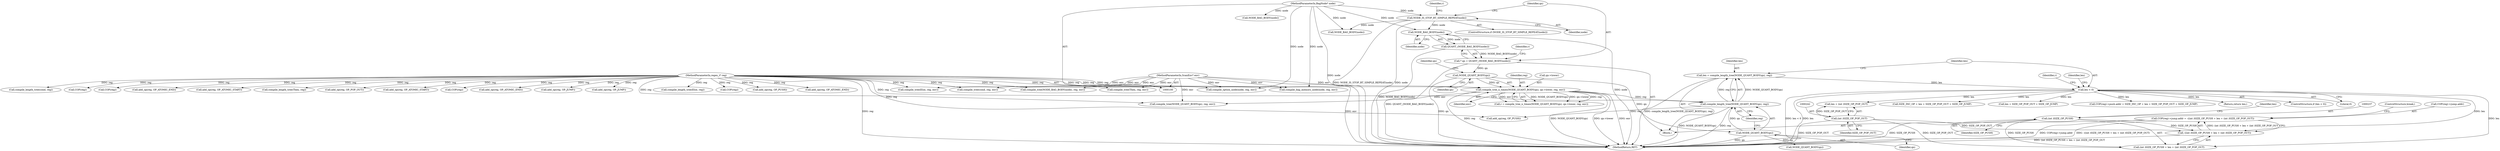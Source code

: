 digraph "0_oniguruma_c509265c5f6ae7264f7b8a8aae1cfa5fc59d108c@integer" {
"1000227" [label="(Call,COP(reg)->jump.addr = -((int )SIZE_OP_PUSH + len + (int )SIZE_OP_POP_OUT))"];
"1000234" [label="(Call,-((int )SIZE_OP_PUSH + len + (int )SIZE_OP_POP_OUT))"];
"1000236" [label="(Call,(int )SIZE_OP_PUSH)"];
"1000162" [label="(Call,len < 0)"];
"1000155" [label="(Call,len = compile_length_tree(NODE_QUANT_BODY(qn), reg))"];
"1000157" [label="(Call,compile_length_tree(NODE_QUANT_BODY(qn), reg))"];
"1000158" [label="(Call,NODE_QUANT_BODY(qn))"];
"1000142" [label="(Call,NODE_QUANT_BODY(qn))"];
"1000134" [label="(Call,* qn = QUANT_(NODE_BAG_BODY(node)))"];
"1000136" [label="(Call,QUANT_(NODE_BAG_BODY(node)))"];
"1000137" [label="(Call,NODE_BAG_BODY(node))"];
"1000130" [label="(Call,NODE_IS_STOP_BT_SIMPLE_REPEAT(node))"];
"1000101" [label="(MethodParameterIn,BagNode* node)"];
"1000141" [label="(Call,compile_tree_n_times(NODE_QUANT_BODY(qn), qn->lower, reg, env))"];
"1000102" [label="(MethodParameterIn,regex_t* reg)"];
"1000103" [label="(MethodParameterIn,ScanEnv* env)"];
"1000241" [label="(Call,(int )SIZE_OP_POP_OUT)"];
"1000158" [label="(Call,NODE_QUANT_BODY(qn))"];
"1000434" [label="(Call,add_op(reg, OP_JUMP))"];
"1000169" [label="(Call,add_op(reg, OP_PUSH))"];
"1000185" [label="(Call,SIZE_INC_OP + len + SIZE_OP_POP_OUT + SIZE_OP_JUMP)"];
"1000163" [label="(Identifier,len)"];
"1000187" [label="(Call,len + SIZE_OP_POP_OUT + SIZE_OP_JUMP)"];
"1000419" [label="(Call,compile_length_tree(Else, reg))"];
"1000115" [label="(Call,compile_bag_memory_node(node, reg, env))"];
"1000227" [label="(Call,COP(reg)->jump.addr = -((int )SIZE_OP_PUSH + len + (int )SIZE_OP_POP_OUT))"];
"1000194" [label="(Call,compile_tree(NODE_QUANT_BODY(qn), reg, env))"];
"1000181" [label="(Call,COP(reg))"];
"1000355" [label="(Call,add_op(reg, OP_PUSH))"];
"1000178" [label="(Call,COP(reg)->push.addr = SIZE_INC_OP + len + SIZE_OP_POP_OUT + SIZE_OP_JUMP)"];
"1000388" [label="(Call,add_op(reg, OP_ATOMIC_END))"];
"1000234" [label="(Call,-((int )SIZE_OP_PUSH + len + (int )SIZE_OP_POP_OUT))"];
"1000123" [label="(Call,compile_option_node(node, reg, env))"];
"1000147" [label="(Identifier,reg)"];
"1000238" [label="(Identifier,SIZE_OP_PUSH)"];
"1000142" [label="(Call,NODE_QUANT_BODY(qn))"];
"1000144" [label="(Call,qn->lower)"];
"1000156" [label="(Identifier,len)"];
"1000472" [label="(Call,compile_tree(Else, reg, env))"];
"1000240" [label="(Identifier,len)"];
"1000141" [label="(Call,compile_tree_n_times(NODE_QUANT_BODY(qn), qn->lower, reg, env))"];
"1000143" [label="(Identifier,qn)"];
"1000138" [label="(Identifier,node)"];
"1000155" [label="(Call,len = compile_length_tree(NODE_QUANT_BODY(qn), reg))"];
"1000235" [label="(Call,(int )SIZE_OP_PUSH + len + (int )SIZE_OP_POP_OUT)"];
"1000195" [label="(Call,NODE_QUANT_BODY(qn))"];
"1000130" [label="(Call,NODE_IS_STOP_BT_SIMPLE_REPEAT(node))"];
"1000162" [label="(Call,len < 0)"];
"1000285" [label="(Call,NODE_BAG_BODY(node))"];
"1000241" [label="(Call,(int )SIZE_OP_POP_OUT)"];
"1000165" [label="(Return,return len;)"];
"1000102" [label="(MethodParameterIn,regex_t* reg)"];
"1000134" [label="(Call,* qn = QUANT_(NODE_BAG_BODY(node)))"];
"1000140" [label="(Identifier,r)"];
"1000259" [label="(Call,compile_tree(NODE_BAG_BODY(node), reg, env))"];
"1000135" [label="(Identifier,qn)"];
"1000137" [label="(Call,NODE_BAG_BODY(node))"];
"1000316" [label="(Call,compile_length_tree(cond, reg))"];
"1000446" [label="(Call,COP(reg))"];
"1000168" [label="(Identifier,r)"];
"1000239" [label="(Call,len + (int )SIZE_OP_POP_OUT)"];
"1000230" [label="(Call,COP(reg))"];
"1000247" [label="(Identifier,r)"];
"1000403" [label="(Call,compile_tree(Then, reg, env))"];
"1000159" [label="(Identifier,qn)"];
"1000103" [label="(MethodParameterIn,ScanEnv* env)"];
"1000161" [label="(ControlStructure,if (len < 0))"];
"1000166" [label="(Identifier,len)"];
"1000136" [label="(Call,QUANT_(NODE_BAG_BODY(node)))"];
"1000272" [label="(Call,add_op(reg, OP_ATOMIC_END))"];
"1000164" [label="(Literal,0)"];
"1000157" [label="(Call,compile_length_tree(NODE_QUANT_BODY(qn), reg))"];
"1000260" [label="(Call,NODE_BAG_BODY(node))"];
"1000129" [label="(ControlStructure,if (NODE_IS_STOP_BT_SIMPLE_REPEAT(node)))"];
"1000139" [label="(Call,r = compile_tree_n_times(NODE_QUANT_BODY(qn), qn->lower, reg, env))"];
"1000148" [label="(Identifier,env)"];
"1000305" [label="(Call,add_op(reg, OP_ATOMIC_START))"];
"1000331" [label="(Call,compile_length_tree(Then, reg))"];
"1000376" [label="(Call,compile_tree(cond, reg, env))"];
"1000145" [label="(Identifier,qn)"];
"1000479" [label="(MethodReturn,RET)"];
"1000275" [label="(ControlStructure,break;)"];
"1000207" [label="(Call,add_op(reg, OP_POP_OUT))"];
"1000248" [label="(Call,add_op(reg, OP_ATOMIC_START))"];
"1000101" [label="(MethodParameterIn,BagNode* node)"];
"1000367" [label="(Call,COP(reg))"];
"1000132" [label="(Block,)"];
"1000236" [label="(Call,(int )SIZE_OP_PUSH)"];
"1000131" [label="(Identifier,node)"];
"1000160" [label="(Identifier,reg)"];
"1000243" [label="(Identifier,SIZE_OP_POP_OUT)"];
"1000228" [label="(Call,COP(reg)->jump.addr)"];
"1000457" [label="(Call,add_op(reg, OP_ATOMIC_END))"];
"1000218" [label="(Call,add_op(reg, OP_JUMP))"];
"1000227" -> "1000132"  [label="AST: "];
"1000227" -> "1000234"  [label="CFG: "];
"1000228" -> "1000227"  [label="AST: "];
"1000234" -> "1000227"  [label="AST: "];
"1000275" -> "1000227"  [label="CFG: "];
"1000227" -> "1000479"  [label="DDG: COP(reg)->jump.addr"];
"1000227" -> "1000479"  [label="DDG: -((int )SIZE_OP_PUSH + len + (int )SIZE_OP_POP_OUT)"];
"1000234" -> "1000227"  [label="DDG: (int )SIZE_OP_PUSH + len + (int )SIZE_OP_POP_OUT"];
"1000234" -> "1000235"  [label="CFG: "];
"1000235" -> "1000234"  [label="AST: "];
"1000234" -> "1000479"  [label="DDG: (int )SIZE_OP_PUSH + len + (int )SIZE_OP_POP_OUT"];
"1000236" -> "1000234"  [label="DDG: SIZE_OP_PUSH"];
"1000162" -> "1000234"  [label="DDG: len"];
"1000241" -> "1000234"  [label="DDG: SIZE_OP_POP_OUT"];
"1000236" -> "1000235"  [label="AST: "];
"1000236" -> "1000238"  [label="CFG: "];
"1000237" -> "1000236"  [label="AST: "];
"1000238" -> "1000236"  [label="AST: "];
"1000240" -> "1000236"  [label="CFG: "];
"1000236" -> "1000479"  [label="DDG: SIZE_OP_PUSH"];
"1000236" -> "1000235"  [label="DDG: SIZE_OP_PUSH"];
"1000162" -> "1000161"  [label="AST: "];
"1000162" -> "1000164"  [label="CFG: "];
"1000163" -> "1000162"  [label="AST: "];
"1000164" -> "1000162"  [label="AST: "];
"1000166" -> "1000162"  [label="CFG: "];
"1000168" -> "1000162"  [label="CFG: "];
"1000162" -> "1000479"  [label="DDG: len"];
"1000162" -> "1000479"  [label="DDG: len < 0"];
"1000155" -> "1000162"  [label="DDG: len"];
"1000162" -> "1000165"  [label="DDG: len"];
"1000162" -> "1000178"  [label="DDG: len"];
"1000162" -> "1000185"  [label="DDG: len"];
"1000162" -> "1000187"  [label="DDG: len"];
"1000162" -> "1000235"  [label="DDG: len"];
"1000162" -> "1000239"  [label="DDG: len"];
"1000155" -> "1000132"  [label="AST: "];
"1000155" -> "1000157"  [label="CFG: "];
"1000156" -> "1000155"  [label="AST: "];
"1000157" -> "1000155"  [label="AST: "];
"1000163" -> "1000155"  [label="CFG: "];
"1000155" -> "1000479"  [label="DDG: compile_length_tree(NODE_QUANT_BODY(qn), reg)"];
"1000157" -> "1000155"  [label="DDG: NODE_QUANT_BODY(qn)"];
"1000157" -> "1000155"  [label="DDG: reg"];
"1000157" -> "1000160"  [label="CFG: "];
"1000158" -> "1000157"  [label="AST: "];
"1000160" -> "1000157"  [label="AST: "];
"1000157" -> "1000479"  [label="DDG: reg"];
"1000157" -> "1000479"  [label="DDG: NODE_QUANT_BODY(qn)"];
"1000158" -> "1000157"  [label="DDG: qn"];
"1000141" -> "1000157"  [label="DDG: reg"];
"1000102" -> "1000157"  [label="DDG: reg"];
"1000157" -> "1000169"  [label="DDG: reg"];
"1000158" -> "1000159"  [label="CFG: "];
"1000159" -> "1000158"  [label="AST: "];
"1000160" -> "1000158"  [label="CFG: "];
"1000158" -> "1000479"  [label="DDG: qn"];
"1000142" -> "1000158"  [label="DDG: qn"];
"1000158" -> "1000195"  [label="DDG: qn"];
"1000142" -> "1000141"  [label="AST: "];
"1000142" -> "1000143"  [label="CFG: "];
"1000143" -> "1000142"  [label="AST: "];
"1000145" -> "1000142"  [label="CFG: "];
"1000142" -> "1000479"  [label="DDG: qn"];
"1000142" -> "1000141"  [label="DDG: qn"];
"1000134" -> "1000142"  [label="DDG: qn"];
"1000134" -> "1000132"  [label="AST: "];
"1000134" -> "1000136"  [label="CFG: "];
"1000135" -> "1000134"  [label="AST: "];
"1000136" -> "1000134"  [label="AST: "];
"1000140" -> "1000134"  [label="CFG: "];
"1000134" -> "1000479"  [label="DDG: QUANT_(NODE_BAG_BODY(node))"];
"1000136" -> "1000134"  [label="DDG: NODE_BAG_BODY(node)"];
"1000136" -> "1000137"  [label="CFG: "];
"1000137" -> "1000136"  [label="AST: "];
"1000136" -> "1000479"  [label="DDG: NODE_BAG_BODY(node)"];
"1000137" -> "1000136"  [label="DDG: node"];
"1000137" -> "1000138"  [label="CFG: "];
"1000138" -> "1000137"  [label="AST: "];
"1000137" -> "1000479"  [label="DDG: node"];
"1000130" -> "1000137"  [label="DDG: node"];
"1000101" -> "1000137"  [label="DDG: node"];
"1000130" -> "1000129"  [label="AST: "];
"1000130" -> "1000131"  [label="CFG: "];
"1000131" -> "1000130"  [label="AST: "];
"1000135" -> "1000130"  [label="CFG: "];
"1000247" -> "1000130"  [label="CFG: "];
"1000130" -> "1000479"  [label="DDG: NODE_IS_STOP_BT_SIMPLE_REPEAT(node)"];
"1000130" -> "1000479"  [label="DDG: node"];
"1000101" -> "1000130"  [label="DDG: node"];
"1000130" -> "1000260"  [label="DDG: node"];
"1000101" -> "1000100"  [label="AST: "];
"1000101" -> "1000479"  [label="DDG: node"];
"1000101" -> "1000115"  [label="DDG: node"];
"1000101" -> "1000123"  [label="DDG: node"];
"1000101" -> "1000260"  [label="DDG: node"];
"1000101" -> "1000285"  [label="DDG: node"];
"1000141" -> "1000139"  [label="AST: "];
"1000141" -> "1000148"  [label="CFG: "];
"1000144" -> "1000141"  [label="AST: "];
"1000147" -> "1000141"  [label="AST: "];
"1000148" -> "1000141"  [label="AST: "];
"1000139" -> "1000141"  [label="CFG: "];
"1000141" -> "1000479"  [label="DDG: NODE_QUANT_BODY(qn)"];
"1000141" -> "1000479"  [label="DDG: qn->lower"];
"1000141" -> "1000479"  [label="DDG: env"];
"1000141" -> "1000479"  [label="DDG: reg"];
"1000141" -> "1000139"  [label="DDG: NODE_QUANT_BODY(qn)"];
"1000141" -> "1000139"  [label="DDG: qn->lower"];
"1000141" -> "1000139"  [label="DDG: reg"];
"1000141" -> "1000139"  [label="DDG: env"];
"1000102" -> "1000141"  [label="DDG: reg"];
"1000103" -> "1000141"  [label="DDG: env"];
"1000141" -> "1000194"  [label="DDG: env"];
"1000102" -> "1000100"  [label="AST: "];
"1000102" -> "1000479"  [label="DDG: reg"];
"1000102" -> "1000115"  [label="DDG: reg"];
"1000102" -> "1000123"  [label="DDG: reg"];
"1000102" -> "1000169"  [label="DDG: reg"];
"1000102" -> "1000181"  [label="DDG: reg"];
"1000102" -> "1000194"  [label="DDG: reg"];
"1000102" -> "1000207"  [label="DDG: reg"];
"1000102" -> "1000218"  [label="DDG: reg"];
"1000102" -> "1000230"  [label="DDG: reg"];
"1000102" -> "1000248"  [label="DDG: reg"];
"1000102" -> "1000259"  [label="DDG: reg"];
"1000102" -> "1000272"  [label="DDG: reg"];
"1000102" -> "1000305"  [label="DDG: reg"];
"1000102" -> "1000316"  [label="DDG: reg"];
"1000102" -> "1000331"  [label="DDG: reg"];
"1000102" -> "1000355"  [label="DDG: reg"];
"1000102" -> "1000367"  [label="DDG: reg"];
"1000102" -> "1000376"  [label="DDG: reg"];
"1000102" -> "1000388"  [label="DDG: reg"];
"1000102" -> "1000403"  [label="DDG: reg"];
"1000102" -> "1000419"  [label="DDG: reg"];
"1000102" -> "1000434"  [label="DDG: reg"];
"1000102" -> "1000446"  [label="DDG: reg"];
"1000102" -> "1000457"  [label="DDG: reg"];
"1000102" -> "1000472"  [label="DDG: reg"];
"1000103" -> "1000100"  [label="AST: "];
"1000103" -> "1000479"  [label="DDG: env"];
"1000103" -> "1000115"  [label="DDG: env"];
"1000103" -> "1000123"  [label="DDG: env"];
"1000103" -> "1000194"  [label="DDG: env"];
"1000103" -> "1000259"  [label="DDG: env"];
"1000103" -> "1000376"  [label="DDG: env"];
"1000103" -> "1000403"  [label="DDG: env"];
"1000103" -> "1000472"  [label="DDG: env"];
"1000241" -> "1000239"  [label="AST: "];
"1000241" -> "1000243"  [label="CFG: "];
"1000242" -> "1000241"  [label="AST: "];
"1000243" -> "1000241"  [label="AST: "];
"1000239" -> "1000241"  [label="CFG: "];
"1000241" -> "1000479"  [label="DDG: SIZE_OP_POP_OUT"];
"1000241" -> "1000235"  [label="DDG: SIZE_OP_POP_OUT"];
"1000241" -> "1000239"  [label="DDG: SIZE_OP_POP_OUT"];
}
